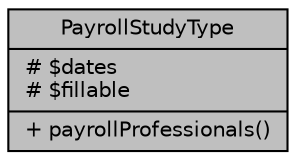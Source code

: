digraph "PayrollStudyType"
{
 // LATEX_PDF_SIZE
  bgcolor="transparent";
  edge [fontname="Helvetica",fontsize="10",labelfontname="Helvetica",labelfontsize="10"];
  node [fontname="Helvetica",fontsize="10",shape=record];
  Node1 [label="{PayrollStudyType\n|# $dates\l# $fillable\l|+ payrollProfessionals()\l}",height=0.2,width=0.4,color="black", fillcolor="grey75", style="filled", fontcolor="black",tooltip="Datos de tipos de estudio."];
}
